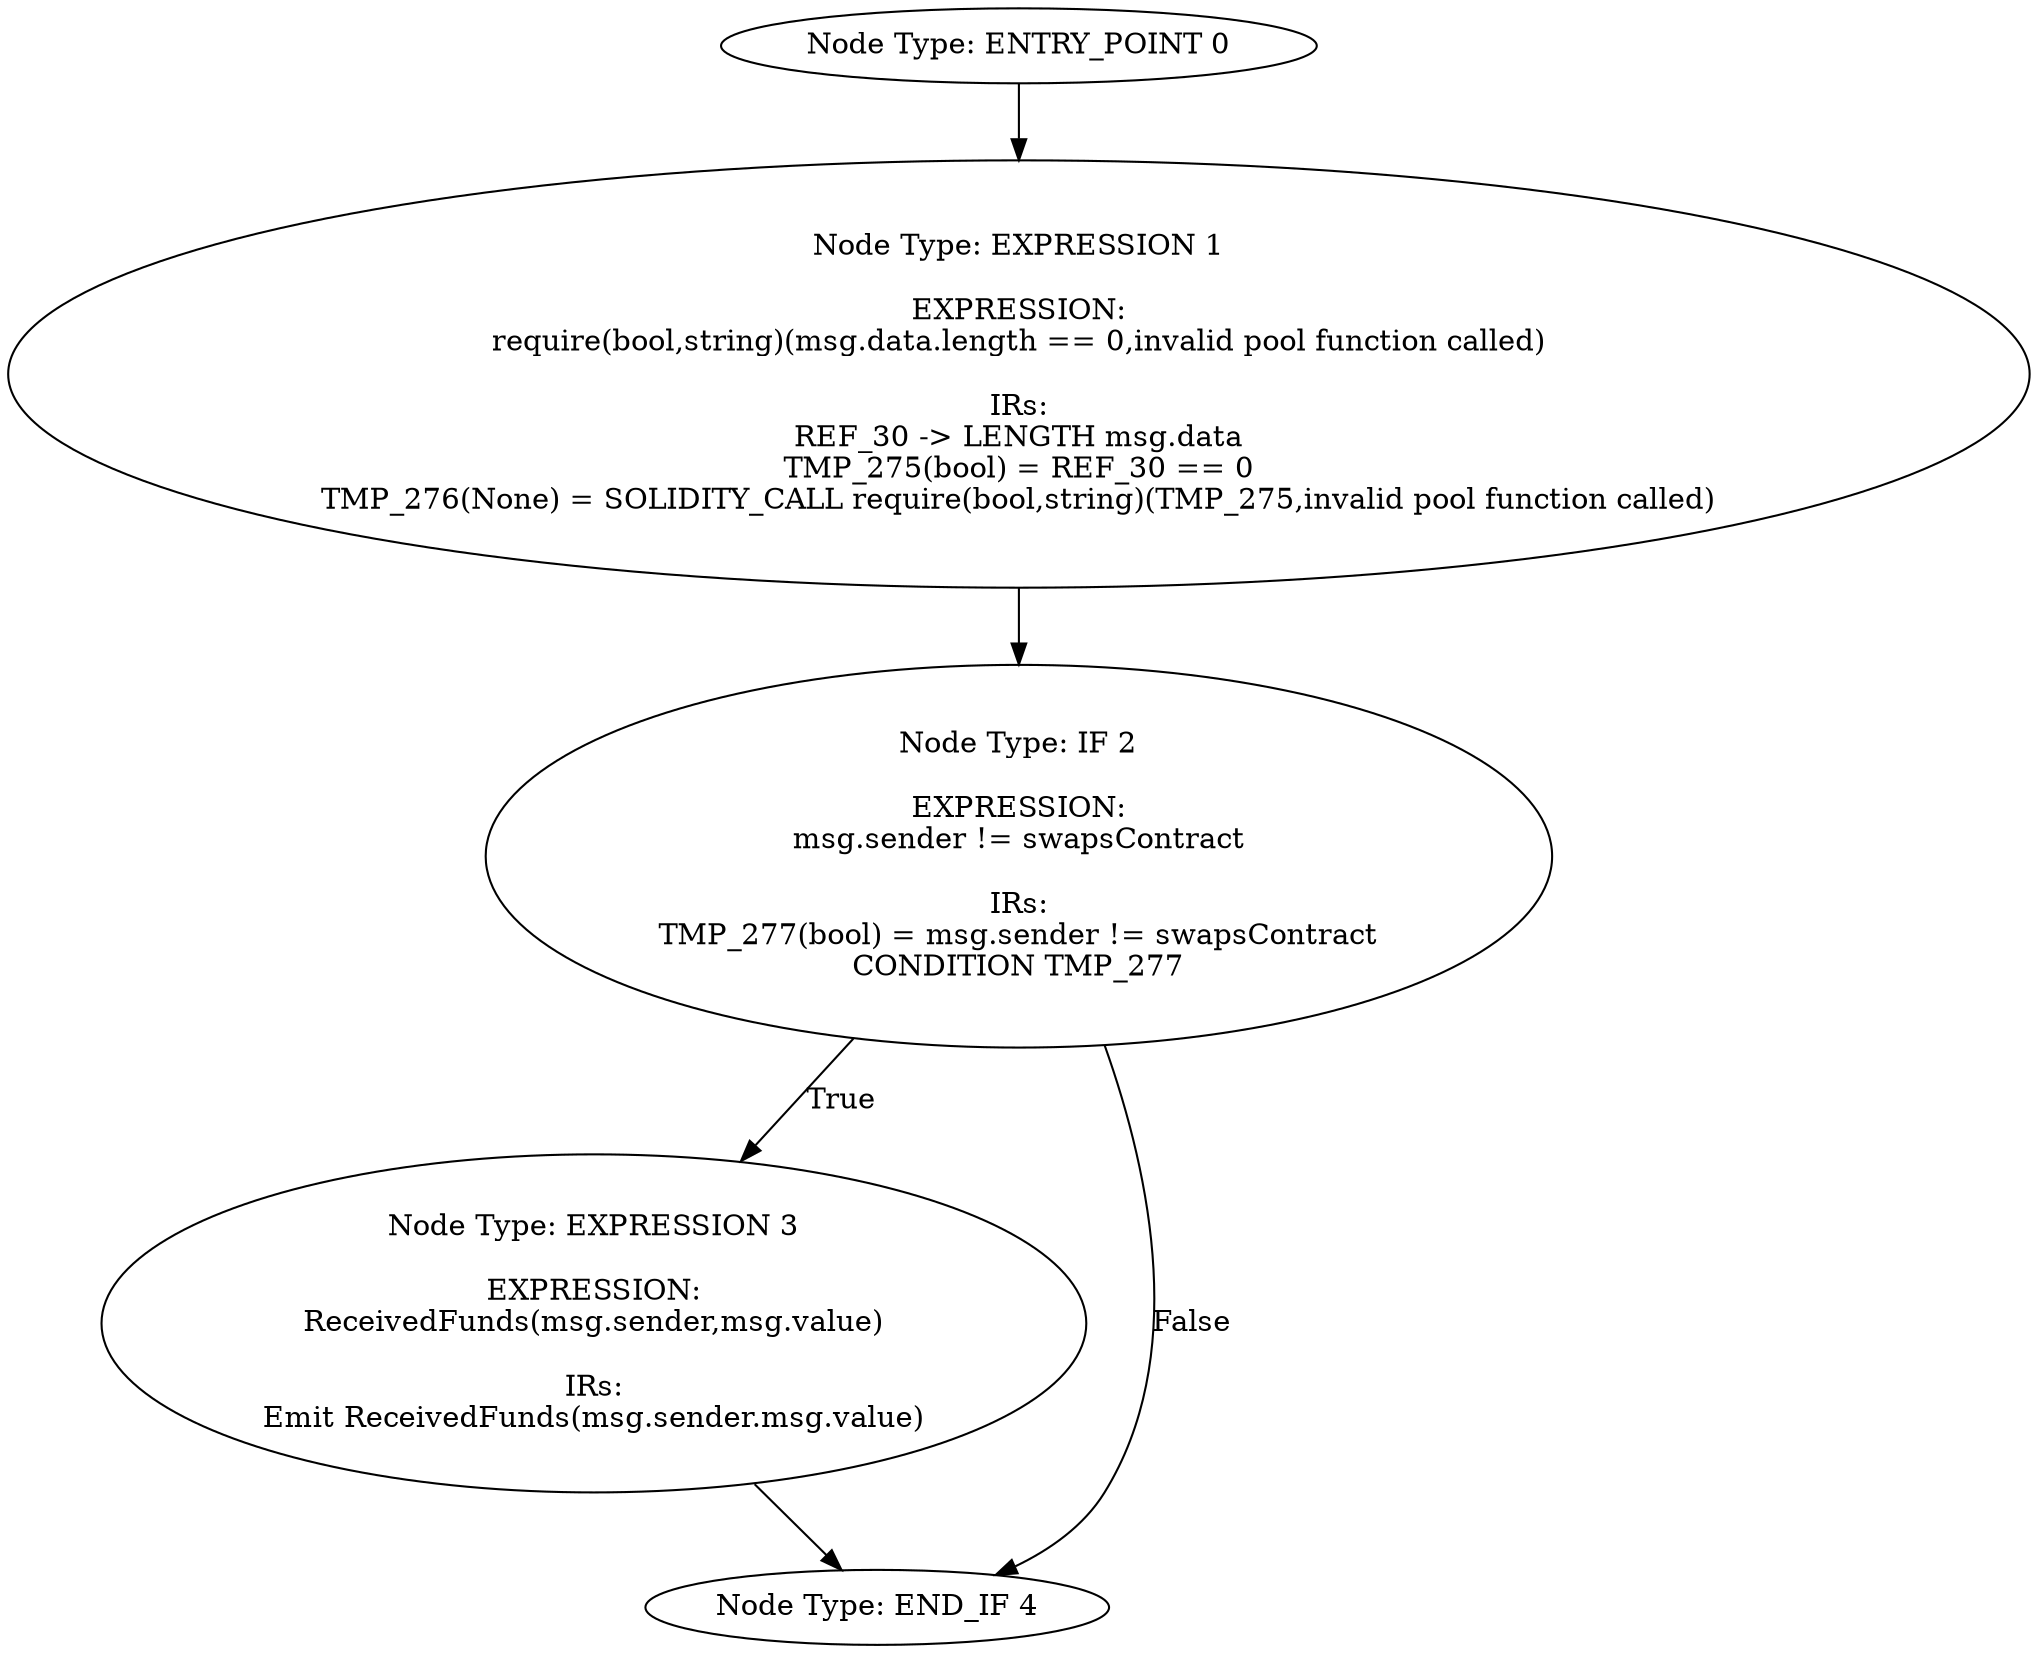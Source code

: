 digraph{
0[label="Node Type: ENTRY_POINT 0
"];
0->1;
1[label="Node Type: EXPRESSION 1

EXPRESSION:
require(bool,string)(msg.data.length == 0,invalid pool function called)

IRs:
REF_30 -> LENGTH msg.data
TMP_275(bool) = REF_30 == 0
TMP_276(None) = SOLIDITY_CALL require(bool,string)(TMP_275,invalid pool function called)"];
1->2;
2[label="Node Type: IF 2

EXPRESSION:
msg.sender != swapsContract

IRs:
TMP_277(bool) = msg.sender != swapsContract
CONDITION TMP_277"];
2->3[label="True"];
2->4[label="False"];
3[label="Node Type: EXPRESSION 3

EXPRESSION:
ReceivedFunds(msg.sender,msg.value)

IRs:
Emit ReceivedFunds(msg.sender.msg.value)"];
3->4;
4[label="Node Type: END_IF 4
"];
}
